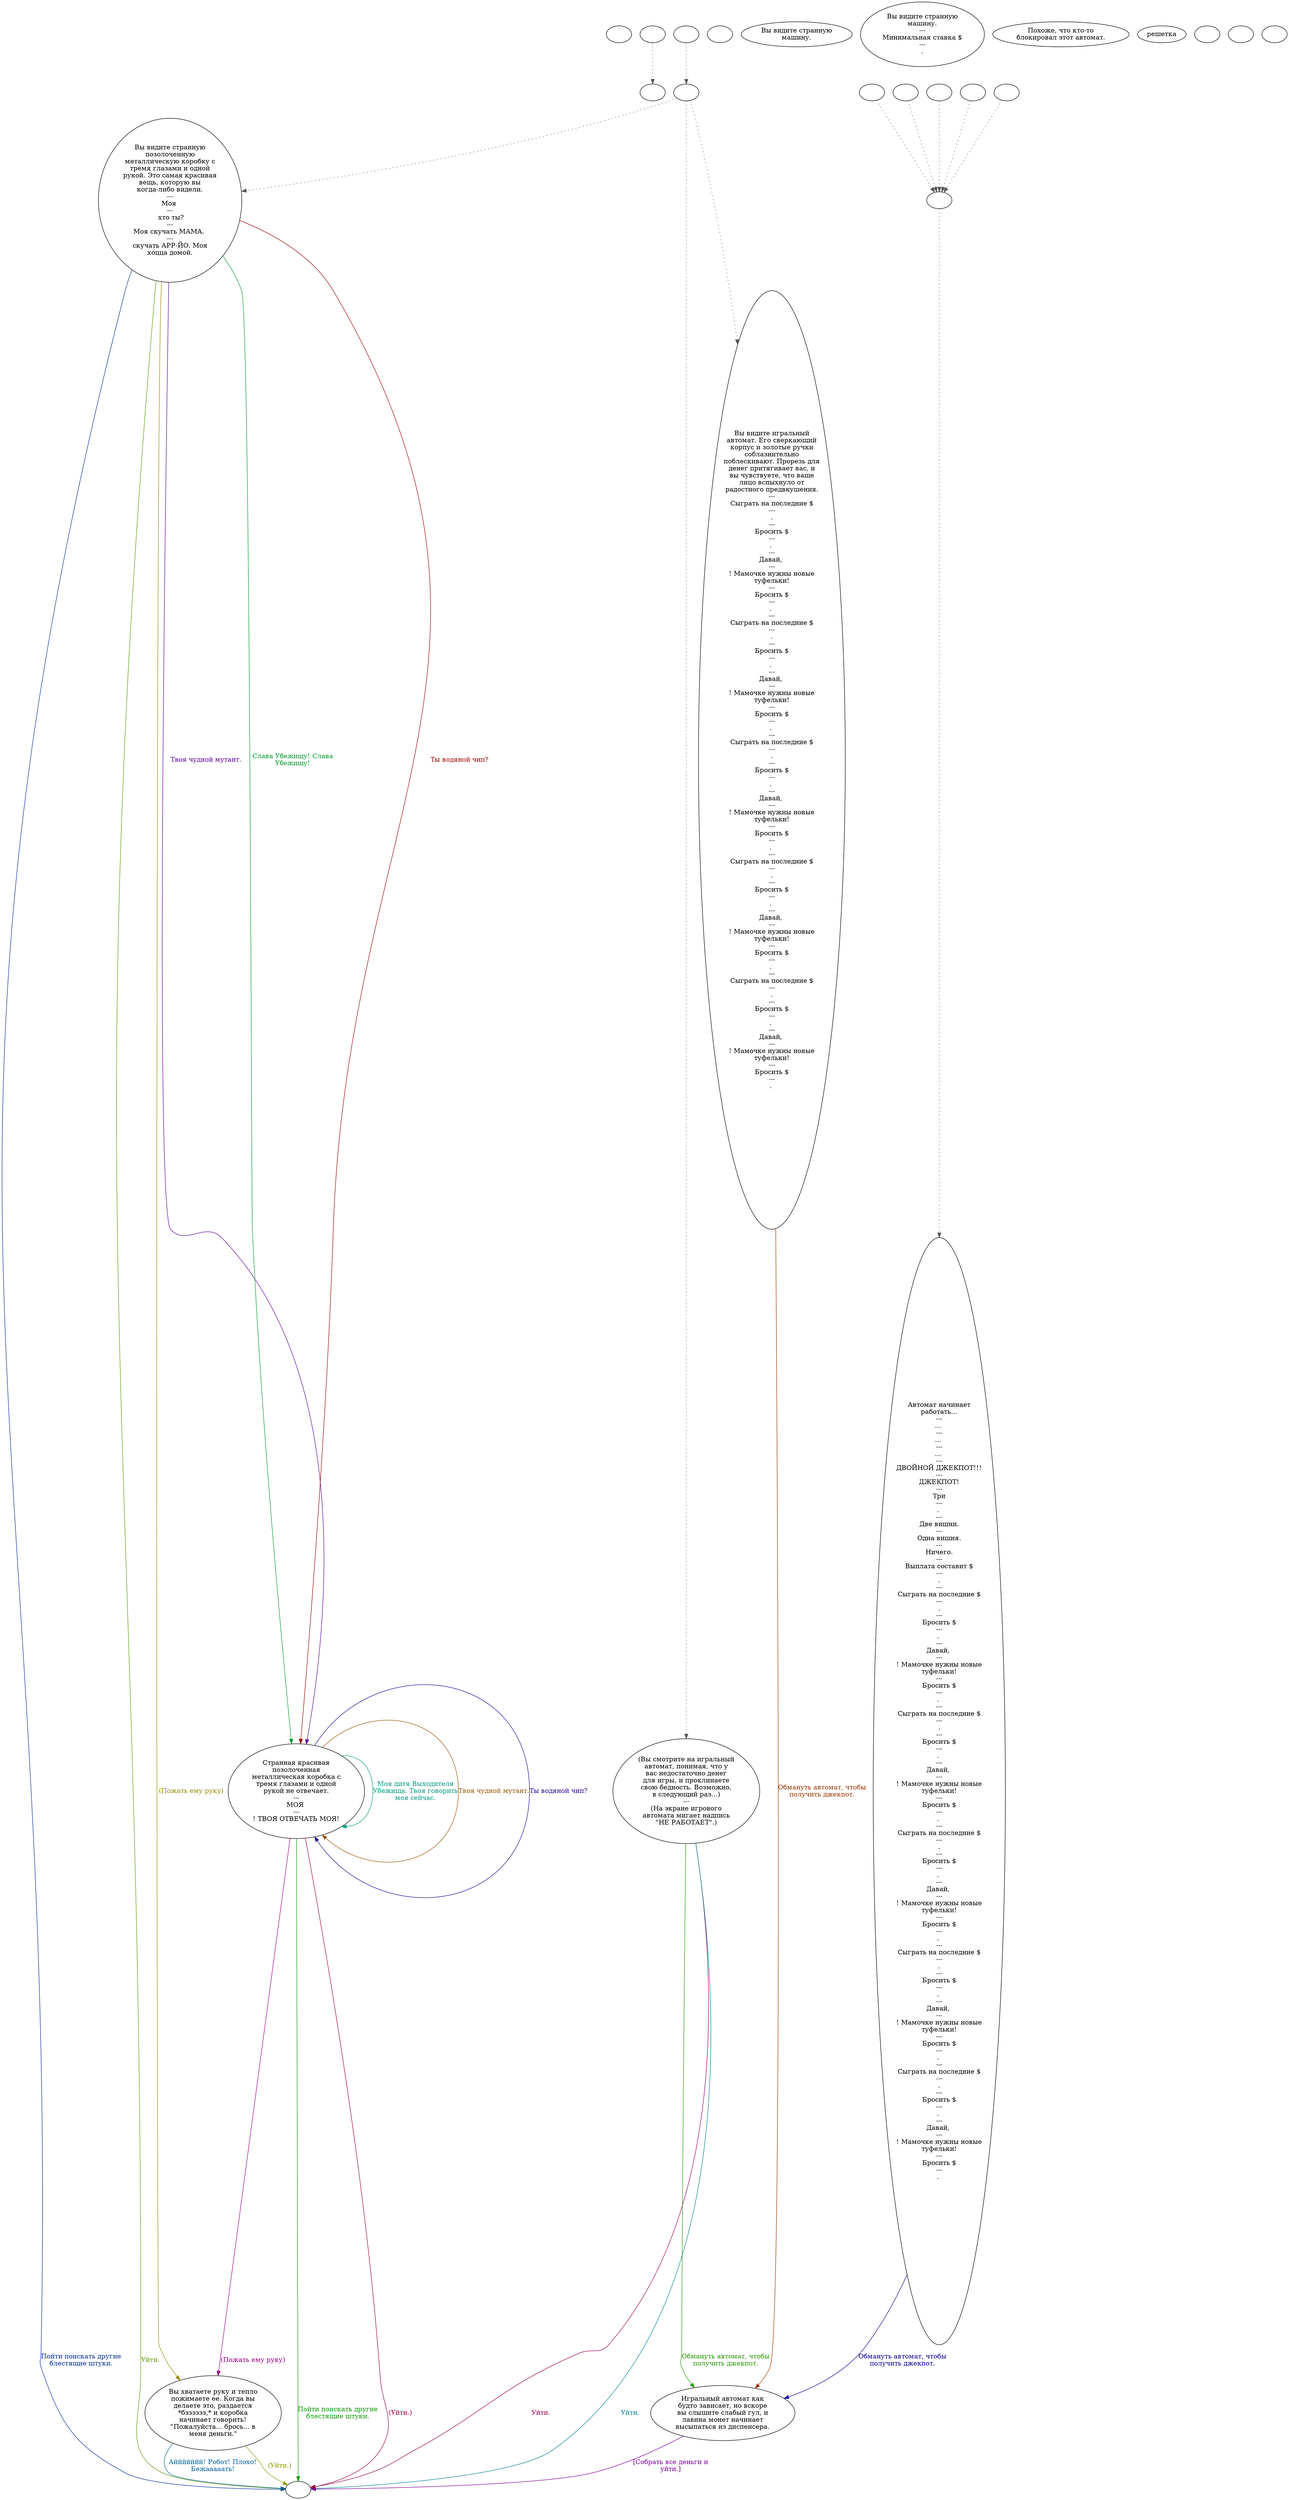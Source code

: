 digraph ziSlots {
  "start" [style=filled       fillcolor="#FFFFFF"       color="#000000"]
  "start" [label=""]
  "pickup_p_proc" [style=filled       fillcolor="#FFFFFF"       color="#000000"]
  "pickup_p_proc" -> "Node998" [style=dotted color="#555555"]
  "pickup_p_proc" [label=""]
  "talk_p_proc" [style=filled       fillcolor="#FFFFFF"       color="#000000"]
  "talk_p_proc" -> "Node000" [style=dotted color="#555555"]
  "talk_p_proc" [label=""]
  "destroy_p_proc" [style=filled       fillcolor="#FFFFFF"       color="#000000"]
  "destroy_p_proc" [label=""]
  "look_at_p_proc" [style=filled       fillcolor="#FFFFFF"       color="#000000"]
  "look_at_p_proc" [label="Вы видите странную\nмашину."]
  "description_p_proc" [style=filled       fillcolor="#FFFFFF"       color="#000000"]
  "description_p_proc" [label="Вы видите странную\nмашину.\n---\nМинимальная ставка $\n---\n."]
  "use_p_proc" [style=filled       fillcolor="#FFFFFF"       color="#000000"]
  "use_p_proc" [label="Похоже, что кто-то\nблокировал этот автомат."]
  "use_skill_on_p_proc" [style=filled       fillcolor="#FFFFFF"       color="#000000"]
  "use_skill_on_p_proc" [label="решетка"]
  "damage_p_proc" [style=filled       fillcolor="#FFFFFF"       color="#000000"]
  "damage_p_proc" [label=""]
  "map_enter_p_proc" [style=filled       fillcolor="#FFFFFF"       color="#000000"]
  "map_enter_p_proc" [label=""]
  "timed_event_p_proc" [style=filled       fillcolor="#FFFFFF"       color="#000000"]
  "timed_event_p_proc" [label=""]
  "Node998" [style=filled       fillcolor="#FFFFFF"       color="#000000"]
  "Node998" [label=""]
  "Node999" [style=filled       fillcolor="#FFFFFF"       color="#000000"]
  "Node999" [label=""]
  "Node000" [style=filled       fillcolor="#FFFFFF"       color="#000000"]
  "Node000" -> "Node004" [style=dotted color="#555555"]
  "Node000" -> "Node003" [style=dotted color="#555555"]
  "Node000" -> "Node001" [style=dotted color="#555555"]
  "Node000" [label=""]
  "Node001" [style=filled       fillcolor="#FFFFFF"       color="#000000"]
  "Node001" [label="Вы видите игральный\nавтомат. Его сверкающий\nкорпус и золотые ручки\nсоблазнительно\nпоблескивают. Прорезь для\nденег притягивает вас, и\nвы чувствуете, что ваше\nлицо вспыхнуло от\nрадостного предвкушения.\n---\nСыграть на последние $\n---\n.\n---\nБросить $\n---\n. \n---\nДавай, \n---\n! Мамочке нужны новые\nтуфельки!\n---\nБросить $\n---\n. \n---\nСыграть на последние $\n---\n.\n---\nБросить $\n---\n. \n---\nДавай, \n---\n! Мамочке нужны новые\nтуфельки!\n---\nБросить $\n---\n. \n---\nСыграть на последние $\n---\n.\n---\nБросить $\n---\n. \n---\nДавай, \n---\n! Мамочке нужны новые\nтуфельки!\n---\nБросить $\n---\n. \n---\nСыграть на последние $\n---\n.\n---\nБросить $\n---\n. \n---\nДавай, \n---\n! Мамочке нужны новые\nтуфельки!\n---\nБросить $\n---\n. \n---\nСыграть на последние $\n---\n.\n---\nБросить $\n---\n. \n---\nДавай, \n---\n! Мамочке нужны новые\nтуфельки!\n---\nБросить $\n---\n. "]
  "Node001" -> "Node020" [label="Обмануть автомат, чтобы\nполучить джекпот." color="#993400" fontcolor="#993400"]
  "Node002" [style=filled       fillcolor="#FFFFFF"       color="#000000"]
  "Node002" [label="Автомат начинает\nработать...\n---\n... \n---\n... \n---\n... \n---\nДВОЙНОЙ ДЖЕКПОТ!!!\n---\nДЖЕКПОТ!\n---\nТри\n---\n. \n---\nДве вишни.\n---\nОдна вишня.\n---\nНичего.\n---\nВыплата составит $\n---\n.\n---\nСыграть на последние $\n---\n.\n---\nБросить $\n---\n. \n---\nДавай, \n---\n! Мамочке нужны новые\nтуфельки!\n---\nБросить $\n---\n. \n---\nСыграть на последние $\n---\n.\n---\nБросить $\n---\n. \n---\nДавай, \n---\n! Мамочке нужны новые\nтуфельки!\n---\nБросить $\n---\n. \n---\nСыграть на последние $\n---\n.\n---\nБросить $\n---\n. \n---\nДавай, \n---\n! Мамочке нужны новые\nтуфельки!\n---\nБросить $\n---\n. \n---\nСыграть на последние $\n---\n.\n---\nБросить $\n---\n. \n---\nДавай, \n---\n! Мамочке нужны новые\nтуфельки!\n---\nБросить $\n---\n. \n---\nСыграть на последние $\n---\n.\n---\nБросить $\n---\n. \n---\nДавай, \n---\n! Мамочке нужны новые\nтуфельки!\n---\nБросить $\n---\n. "]
  "Node002" -> "Node020" [label="Обмануть автомат, чтобы\nполучить джекпот." color="#070099" fontcolor="#070099"]
  "Node003" [style=filled       fillcolor="#FFFFFF"       color="#000000"]
  "Node003" [label="(Вы смотрите на игральный\nавтомат, понимая, что у\nвас недостаточно денег\nдля игры, и проклинаете\nсвою бедность. Возможно,\nв следующий раз...)\n---\n(На экране игрового\nавтомата мигает надпись\n\"НЕ РАБОТАЕТ\".)"]
  "Node003" -> "Node020" [label="Обмануть автомат, чтобы\nполучить джекпот." color="#259900" fontcolor="#259900"]
  "Node003" -> "Node999" [label="Уйти." color="#990052" fontcolor="#990052"]
  "Node003" -> "Node999" [label="Уйти." color="#007F99" fontcolor="#007F99"]
  "Node004" [style=filled       fillcolor="#FFFFFF"       color="#000000"]
  "Node004" [label="Вы видите странную\nпозолоченную\nметаллическую коробку с\nтремя глазами и одной\nрукой. Это самая красивая\nвещь, которую вы\nкогда-либо видели.\n---\nМоя \n---\n хто ты?\n---\nМоя скучать МАМА. \n---\nскучать АРР-ЙО. Моя\nхоцца домой."]
  "Node004" -> "Node006" [label="(Пожать ему руку)" color="#998700" fontcolor="#998700"]
  "Node004" -> "Node005" [label="Твоя чудной мутант." color="#5A0099" fontcolor="#5A0099"]
  "Node004" -> "Node005" [label="Слава Убежищу! Слава\nУбежищу!" color="#00992E" fontcolor="#00992E"]
  "Node004" -> "Node005" [label="Ты водяной чип?" color="#990100" fontcolor="#990100"]
  "Node004" -> "Node999" [label="Пойти поискать другие\nблестящие штуки." color="#002C99" fontcolor="#002C99"]
  "Node004" -> "Node999" [label="Уйти." color="#589900" fontcolor="#589900"]
  "Node005" [style=filled       fillcolor="#FFFFFF"       color="#000000"]
  "Node005" [label="Странная красивая\nпозолоченная\nметаллическая коробка с\nтремя глазами и одной\nрукой не отвечает.\n---\nМОЯ \n---\n! ТВОЯ ОТВЕЧАТЬ МОЯ!"]
  "Node005" -> "Node006" [label="(Пожать ему руку)" color="#990085" fontcolor="#990085"]
  "Node005" -> "Node005" [label="Моя дитя Выходителя\nУбежища. Твоя говорить\nмоя сейчас." color="#009980" fontcolor="#009980"]
  "Node005" -> "Node005" [label="Твоя чудной мутант." color="#995400" fontcolor="#995400"]
  "Node005" -> "Node005" [label="Ты водяной чип?" color="#270099" fontcolor="#270099"]
  "Node005" -> "Node999" [label="Пойти поискать другие\nблестящие штуки." color="#069900" fontcolor="#069900"]
  "Node005" -> "Node999" [label="(Уйти.)" color="#990032" fontcolor="#990032"]
  "Node006" [style=filled       fillcolor="#FFFFFF"       color="#000000"]
  "Node006" [label="Вы хватаете руку и тепло\nпожимаете ее. Когда вы\nделаете это, раздается\n*бзззззз,* и коробка\nначинает говорить!\n\"Пожалуйста... брось... в\nменя деньги.\""]
  "Node006" -> "Node999" [label="Аййййййй! Робот! Плохо!\nБежааааать!" color="#005F99" fontcolor="#005F99"]
  "Node006" -> "Node999" [label="(Уйти.)" color="#8C9900" fontcolor="#8C9900"]
  "Node020" [style=filled       fillcolor="#FFFFFF"       color="#000000"]
  "Node020" [label="Игральный автомат как\nбудто зависает, но вскоре\nвы слышите слабый гул, и\nлавина монет начинает\nвысыпаться из диспенсера."]
  "Node020" -> "Node999" [label="[Собрать все деньги и\nуйти.]" color="#7A0099" fontcolor="#7A0099"]
  "Node997" [style=filled       fillcolor="#FFFFFF"       color="#000000"]
  "Node997" -> "Node002" [style=dotted color="#555555"]
  "Node997" [label=""]
  "Node981" [style=filled       fillcolor="#FFFFFF"       color="#000000"]
  "Node981" -> "Node997" [style=dotted color="#555555"]
  "Node981" [label=""]
  "Node982" [style=filled       fillcolor="#FFFFFF"       color="#000000"]
  "Node982" -> "Node997" [style=dotted color="#555555"]
  "Node982" [label=""]
  "Node983" [style=filled       fillcolor="#FFFFFF"       color="#000000"]
  "Node983" -> "Node997" [style=dotted color="#555555"]
  "Node983" [label=""]
  "Node984" [style=filled       fillcolor="#FFFFFF"       color="#000000"]
  "Node984" -> "Node997" [style=dotted color="#555555"]
  "Node984" [label=""]
  "Node985" [style=filled       fillcolor="#FFFFFF"       color="#000000"]
  "Node985" -> "Node997" [style=dotted color="#555555"]
  "Node985" [label=""]
}